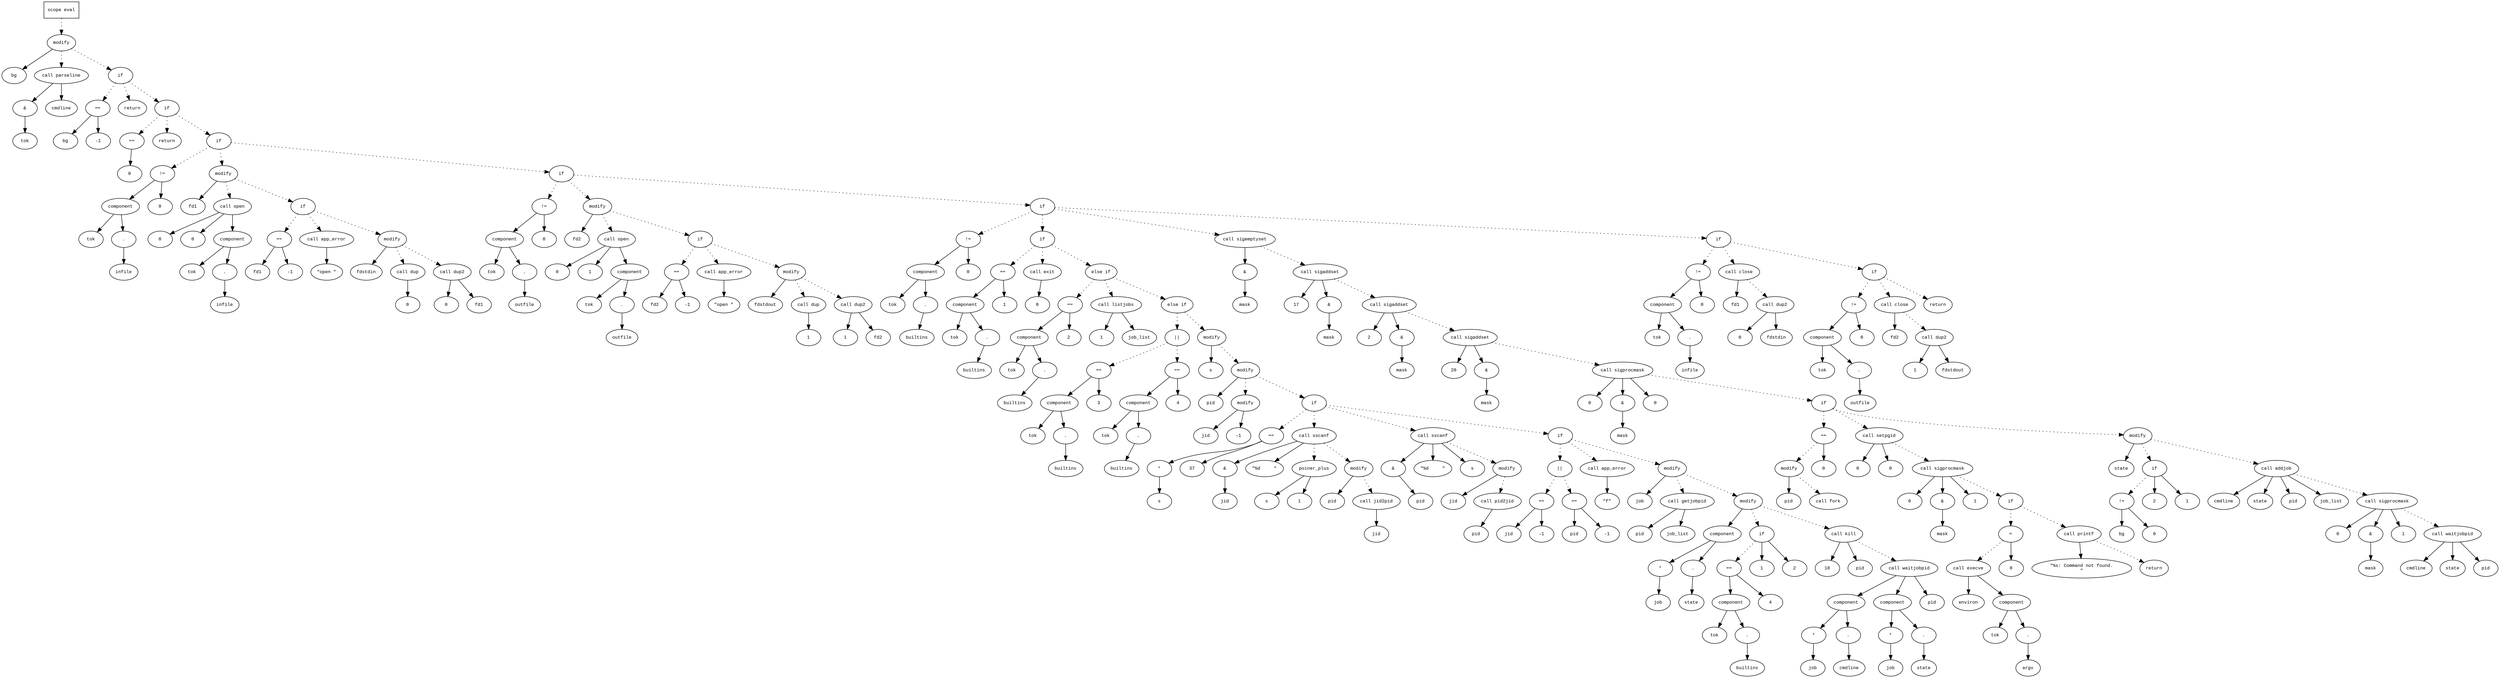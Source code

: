 digraph AST {
  graph [fontname="Times New Roman",fontsize=10];
  node  [fontname="Courier New",fontsize=10];
  edge  [fontname="Times New Roman",fontsize=10];

  node1 [label="scope eval",shape=box];
  node2 [label="modify",shape=ellipse];
  node3 [label="bg",shape=ellipse];
  node2 -> node3;
  node4 [label="call parseline",shape=ellipse];
  node5 [label="&",shape=ellipse];
  node4 -> node5;
  node6 [label="tok",shape=ellipse];
  node5 -> node6;
  node7 [label="cmdline",shape=ellipse];
  node4 -> node7;
  node2 -> node4 [style=dotted];
  node1 -> node2 [style=dotted];
  node8 [label="if",shape=ellipse];
  node2 -> node8 [style=dotted];
  node9 [label="==",shape=ellipse];
  node10 [label="bg",shape=ellipse];
  node9 -> node10;
  node11 [label="-1",shape=ellipse];
  node9 -> node11;
  node8 -> node9 [style=dotted];
  node12 [label="return",shape=ellipse];
  node8 -> node12 [style=dotted];
  node13 [label="if",shape=ellipse];
  node8 -> node13 [style=dotted];
  node14 [label="==",shape=ellipse];
  node15 [label="0",shape=ellipse];
  node14 -> node15;
  node13 -> node14 [style=dotted];
  node16 [label="return",shape=ellipse];
  node13 -> node16 [style=dotted];
  node17 [label="if",shape=ellipse];
  node13 -> node17 [style=dotted];
  node18 [label="!=",shape=ellipse];
  node19 [label="component",shape=ellipse];
  node18 -> node19;
  node20 [label="tok",shape=ellipse];
  node19 -> node20;
  node21 [label=".",shape=ellipse];
  node19 -> node21;
  node22 [label="infile",shape=ellipse];
  node21 -> node22;
  node23 [label="0",shape=ellipse];
  node18 -> node23;
  node17 -> node18 [style=dotted];
  node24 [label="modify",shape=ellipse];
  node25 [label="fd1",shape=ellipse];
  node24 -> node25;
  node26 [label="call open",shape=ellipse];
  node27 [label="0",shape=ellipse];
  node26 -> node27;
  node28 [label="0",shape=ellipse];
  node26 -> node28;
  node29 [label="component",shape=ellipse];
  node26 -> node29;
  node30 [label="tok",shape=ellipse];
  node29 -> node30;
  node31 [label=".",shape=ellipse];
  node29 -> node31;
  node32 [label="infile",shape=ellipse];
  node31 -> node32;
  node24 -> node26 [style=dotted];
  node17 -> node24 [style=dotted];
  node33 [label="if",shape=ellipse];
  node24 -> node33 [style=dotted];
  node34 [label="==",shape=ellipse];
  node35 [label="fd1",shape=ellipse];
  node34 -> node35;
  node36 [label="-1",shape=ellipse];
  node34 -> node36;
  node33 -> node34 [style=dotted];
  node37 [label="call app_error",shape=ellipse];
  node38 [label="\"open \"",shape=ellipse];
  node37 -> node38;
  node33 -> node37 [style=dotted];
  node39 [label="modify",shape=ellipse];
  node40 [label="fdstdin",shape=ellipse];
  node39 -> node40;
  node41 [label="call dup",shape=ellipse];
  node42 [label="0",shape=ellipse];
  node41 -> node42;
  node39 -> node41 [style=dotted];
  node33 -> node39 [style=dotted];
  node43 [label="call dup2",shape=ellipse];
  node44 [label="0",shape=ellipse];
  node43 -> node44;
  node45 [label="fd1",shape=ellipse];
  node43 -> node45;
  node39 -> node43 [style=dotted];
  node46 [label="if",shape=ellipse];
  node17 -> node46 [style=dotted];
  node47 [label="!=",shape=ellipse];
  node48 [label="component",shape=ellipse];
  node47 -> node48;
  node49 [label="tok",shape=ellipse];
  node48 -> node49;
  node50 [label=".",shape=ellipse];
  node48 -> node50;
  node51 [label="outfile",shape=ellipse];
  node50 -> node51;
  node52 [label="0",shape=ellipse];
  node47 -> node52;
  node46 -> node47 [style=dotted];
  node53 [label="modify",shape=ellipse];
  node54 [label="fd2",shape=ellipse];
  node53 -> node54;
  node55 [label="call open",shape=ellipse];
  node56 [label="0",shape=ellipse];
  node55 -> node56;
  node57 [label="1",shape=ellipse];
  node55 -> node57;
  node58 [label="component",shape=ellipse];
  node55 -> node58;
  node59 [label="tok",shape=ellipse];
  node58 -> node59;
  node60 [label=".",shape=ellipse];
  node58 -> node60;
  node61 [label="outfile",shape=ellipse];
  node60 -> node61;
  node53 -> node55 [style=dotted];
  node46 -> node53 [style=dotted];
  node62 [label="if",shape=ellipse];
  node53 -> node62 [style=dotted];
  node63 [label="==",shape=ellipse];
  node64 [label="fd2",shape=ellipse];
  node63 -> node64;
  node65 [label="-1",shape=ellipse];
  node63 -> node65;
  node62 -> node63 [style=dotted];
  node66 [label="call app_error",shape=ellipse];
  node67 [label="\"open \"",shape=ellipse];
  node66 -> node67;
  node62 -> node66 [style=dotted];
  node68 [label="modify",shape=ellipse];
  node69 [label="fdstdout",shape=ellipse];
  node68 -> node69;
  node70 [label="call dup",shape=ellipse];
  node71 [label="1",shape=ellipse];
  node70 -> node71;
  node68 -> node70 [style=dotted];
  node62 -> node68 [style=dotted];
  node72 [label="call dup2",shape=ellipse];
  node73 [label="1",shape=ellipse];
  node72 -> node73;
  node74 [label="fd2",shape=ellipse];
  node72 -> node74;
  node68 -> node72 [style=dotted];
  node75 [label="if",shape=ellipse];
  node46 -> node75 [style=dotted];
  node76 [label="!=",shape=ellipse];
  node77 [label="component",shape=ellipse];
  node76 -> node77;
  node78 [label="tok",shape=ellipse];
  node77 -> node78;
  node79 [label=".",shape=ellipse];
  node77 -> node79;
  node80 [label="builtins",shape=ellipse];
  node79 -> node80;
  node81 [label="0",shape=ellipse];
  node76 -> node81;
  node75 -> node76 [style=dotted];
  node82 [label="if",shape=ellipse];
  node75 -> node82 [style=dotted];
  node83 [label="==",shape=ellipse];
  node84 [label="component",shape=ellipse];
  node83 -> node84;
  node85 [label="tok",shape=ellipse];
  node84 -> node85;
  node86 [label=".",shape=ellipse];
  node84 -> node86;
  node87 [label="builtins",shape=ellipse];
  node86 -> node87;
  node88 [label="1",shape=ellipse];
  node83 -> node88;
  node82 -> node83 [style=dotted];
  node89 [label="call exit",shape=ellipse];
  node90 [label="0",shape=ellipse];
  node89 -> node90;
  node82 -> node89 [style=dotted];
  node91 [label="else if",shape=ellipse];
  node82 -> node91 [style=dotted];
  node92 [label="==",shape=ellipse];
  node93 [label="component",shape=ellipse];
  node92 -> node93;
  node94 [label="tok",shape=ellipse];
  node93 -> node94;
  node95 [label=".",shape=ellipse];
  node93 -> node95;
  node96 [label="builtins",shape=ellipse];
  node95 -> node96;
  node97 [label="2",shape=ellipse];
  node92 -> node97;
  node91 -> node92 [style=dotted];
  node98 [label="call listjobs",shape=ellipse];
  node99 [label="1",shape=ellipse];
  node98 -> node99;
  node100 [label="job_list",shape=ellipse];
  node98 -> node100;
  node91 -> node98 [style=dotted];
  node101 [label="else if",shape=ellipse];
  node91 -> node101 [style=dotted];
  node102 [label="||",shape=ellipse];
  node103 [label="==",shape=ellipse];
  node104 [label="component",shape=ellipse];
  node103 -> node104;
  node105 [label="tok",shape=ellipse];
  node104 -> node105;
  node106 [label=".",shape=ellipse];
  node104 -> node106;
  node107 [label="builtins",shape=ellipse];
  node106 -> node107;
  node108 [label="3",shape=ellipse];
  node103 -> node108;
  node102 -> node103 [style=dotted];
  node109 [label="==",shape=ellipse];
  node110 [label="component",shape=ellipse];
  node109 -> node110;
  node111 [label="tok",shape=ellipse];
  node110 -> node111;
  node112 [label=".",shape=ellipse];
  node110 -> node112;
  node113 [label="builtins",shape=ellipse];
  node112 -> node113;
  node114 [label="4",shape=ellipse];
  node109 -> node114;
  node102 -> node109 [style=dotted];
  node101 -> node102 [style=dotted];
  node115 [label="modify",shape=ellipse];
  node116 [label="s",shape=ellipse];
  node115 -> node116;
  node101 -> node115 [style=dotted];
  node117 [label="modify",shape=ellipse];
  node118 [label="pid",shape=ellipse];
  node117 -> node118;
  node119 [label="modify",shape=ellipse];
  node120 [label="jid",shape=ellipse];
  node119 -> node120;
  node121 [label="-1",shape=ellipse];
  node119 -> node121;
  node117 -> node119 [style=dotted];
  node115 -> node117 [style=dotted];
  node122 [label="if",shape=ellipse];
  node117 -> node122 [style=dotted];
  node123 [label="==",shape=ellipse];
  node124 [label="*",shape=ellipse];
  node125 [label="s",shape=ellipse];
  node124 -> node125;
  node123 -> node124;
  node126 [label="37",shape=ellipse];
  node123 -> node126;
  node122 -> node123 [style=dotted];
  node127 [label="call sscanf",shape=ellipse];
  node128 [label="&",shape=ellipse];
  node127 -> node128;
  node129 [label="jid",shape=ellipse];
  node128 -> node129;
  node130 [label="\"%d     \"",shape=ellipse];
  node127 -> node130;
  node131 [label="poiner_plus",shape=ellipse];
  node132 [label="s",shape=ellipse];
  node131 -> node132;
  node133 [label="1",shape=ellipse];
  node131 -> node133;
  node127 -> node131 [style=dotted];
  node122 -> node127 [style=dotted];
  node134 [label="modify",shape=ellipse];
  node135 [label="pid",shape=ellipse];
  node134 -> node135;
  node136 [label="call jid2pid",shape=ellipse];
  node137 [label="jid",shape=ellipse];
  node136 -> node137;
  node134 -> node136 [style=dotted];
  node127 -> node134 [style=dotted];
  node138 [label="call sscanf",shape=ellipse];
  node139 [label="&",shape=ellipse];
  node138 -> node139;
  node140 [label="pid",shape=ellipse];
  node139 -> node140;
  node141 [label="\"%d     \"",shape=ellipse];
  node138 -> node141;
  node142 [label="s",shape=ellipse];
  node138 -> node142;
  node122 -> node138 [style=dotted];
  node143 [label="modify",shape=ellipse];
  node144 [label="jid",shape=ellipse];
  node143 -> node144;
  node145 [label="call pid2jid",shape=ellipse];
  node146 [label="pid",shape=ellipse];
  node145 -> node146;
  node143 -> node145 [style=dotted];
  node138 -> node143 [style=dotted];
  node147 [label="if",shape=ellipse];
  node122 -> node147 [style=dotted];
  node148 [label="||",shape=ellipse];
  node149 [label="==",shape=ellipse];
  node150 [label="jid",shape=ellipse];
  node149 -> node150;
  node151 [label="-1",shape=ellipse];
  node149 -> node151;
  node148 -> node149 [style=dotted];
  node152 [label="==",shape=ellipse];
  node153 [label="pid",shape=ellipse];
  node152 -> node153;
  node154 [label="-1",shape=ellipse];
  node152 -> node154;
  node148 -> node152 [style=dotted];
  node147 -> node148 [style=dotted];
  node155 [label="call app_error",shape=ellipse];
  node156 [label="\"f\"",shape=ellipse];
  node155 -> node156;
  node147 -> node155 [style=dotted];
  node157 [label="modify",shape=ellipse];
  node158 [label="job",shape=ellipse];
  node157 -> node158;
  node159 [label="call getjobpid",shape=ellipse];
  node160 [label="pid",shape=ellipse];
  node159 -> node160;
  node161 [label="job_list",shape=ellipse];
  node159 -> node161;
  node157 -> node159 [style=dotted];
  node147 -> node157 [style=dotted];
  node162 [label="modify",shape=ellipse];
  node163 [label="component",shape=ellipse];
  node162 -> node163;
  node164 [label="*",shape=ellipse];
  node165 [label="job",shape=ellipse];
  node164 -> node165;
  node163 -> node164;
  node166 [label=".",shape=ellipse];
  node163 -> node166;
  node167 [label="state",shape=ellipse];
  node166 -> node167;
  node168 [label="if",shape=ellipse];
  node162 -> node168 [style=dotted];
  node169 [label="==",shape=ellipse];
  node170 [label="component",shape=ellipse];
  node169 -> node170;
  node171 [label="tok",shape=ellipse];
  node170 -> node171;
  node172 [label=".",shape=ellipse];
  node170 -> node172;
  node173 [label="builtins",shape=ellipse];
  node172 -> node173;
  node174 [label="4",shape=ellipse];
  node169 -> node174;
  node168 -> node169 [style=dotted];
  node175 [label="1",shape=ellipse];
  node168 -> node175;
  node176 [label="2",shape=ellipse];
  node168 -> node176;
  node157 -> node162 [style=dotted];
  node177 [label="call kill",shape=ellipse];
  node178 [label="18",shape=ellipse];
  node177 -> node178;
  node179 [label="pid",shape=ellipse];
  node177 -> node179;
  node162 -> node177 [style=dotted];
  node180 [label="call waitjobpid",shape=ellipse];
  node181 [label="component",shape=ellipse];
  node180 -> node181;
  node182 [label="*",shape=ellipse];
  node183 [label="job",shape=ellipse];
  node182 -> node183;
  node181 -> node182;
  node184 [label=".",shape=ellipse];
  node181 -> node184;
  node185 [label="cmdline",shape=ellipse];
  node184 -> node185;
  node186 [label="component",shape=ellipse];
  node180 -> node186;
  node187 [label="*",shape=ellipse];
  node188 [label="job",shape=ellipse];
  node187 -> node188;
  node186 -> node187;
  node189 [label=".",shape=ellipse];
  node186 -> node189;
  node190 [label="state",shape=ellipse];
  node189 -> node190;
  node191 [label="pid",shape=ellipse];
  node180 -> node191;
  node177 -> node180 [style=dotted];
  node192 [label="call sigemptyset",shape=ellipse];
  node193 [label="&",shape=ellipse];
  node192 -> node193;
  node194 [label="mask",shape=ellipse];
  node193 -> node194;
  node75 -> node192 [style=dotted];
  node195 [label="call sigaddset",shape=ellipse];
  node196 [label="17",shape=ellipse];
  node195 -> node196;
  node197 [label="&",shape=ellipse];
  node195 -> node197;
  node198 [label="mask",shape=ellipse];
  node197 -> node198;
  node192 -> node195 [style=dotted];
  node199 [label="call sigaddset",shape=ellipse];
  node200 [label="2",shape=ellipse];
  node199 -> node200;
  node201 [label="&",shape=ellipse];
  node199 -> node201;
  node202 [label="mask",shape=ellipse];
  node201 -> node202;
  node195 -> node199 [style=dotted];
  node203 [label="call sigaddset",shape=ellipse];
  node204 [label="20",shape=ellipse];
  node203 -> node204;
  node205 [label="&",shape=ellipse];
  node203 -> node205;
  node206 [label="mask",shape=ellipse];
  node205 -> node206;
  node199 -> node203 [style=dotted];
  node207 [label="call sigprocmask",shape=ellipse];
  node208 [label="0",shape=ellipse];
  node207 -> node208;
  node209 [label="&",shape=ellipse];
  node207 -> node209;
  node210 [label="mask",shape=ellipse];
  node209 -> node210;
  node211 [label="0",shape=ellipse];
  node207 -> node211;
  node203 -> node207 [style=dotted];
  node212 [label="if",shape=ellipse];
  node207 -> node212 [style=dotted];
  node213 [label="==",shape=ellipse];
  node214 [label="modify",shape=ellipse];
  node215 [label="pid",shape=ellipse];
  node214 -> node215;
  node216 [label="call fork",shape=ellipse];
  node214 -> node216 [style=dotted];
  node213 -> node214 [style=dotted];
  node217 [label="0",shape=ellipse];
  node213 -> node217;
  node212 -> node213 [style=dotted];
  node218 [label="call setpgid",shape=ellipse];
  node219 [label="0",shape=ellipse];
  node218 -> node219;
  node220 [label="0",shape=ellipse];
  node218 -> node220;
  node212 -> node218 [style=dotted];
  node221 [label="call sigprocmask",shape=ellipse];
  node222 [label="0",shape=ellipse];
  node221 -> node222;
  node223 [label="&",shape=ellipse];
  node221 -> node223;
  node224 [label="mask",shape=ellipse];
  node223 -> node224;
  node225 [label="1",shape=ellipse];
  node221 -> node225;
  node218 -> node221 [style=dotted];
  node226 [label="if",shape=ellipse];
  node221 -> node226 [style=dotted];
  node227 [label="<",shape=ellipse];
  node228 [label="call execve",shape=ellipse];
  node229 [label="environ",shape=ellipse];
  node228 -> node229;
  node230 [label="component",shape=ellipse];
  node228 -> node230;
  node231 [label="tok",shape=ellipse];
  node230 -> node231;
  node232 [label=".",shape=ellipse];
  node230 -> node232;
  node233 [label="argv",shape=ellipse];
  node232 -> node233;
  node227 -> node228 [style=dotted];
  node234 [label="0",shape=ellipse];
  node227 -> node234;
  node226 -> node227 [style=dotted];
  node235 [label="call printf",shape=ellipse];
  node236 [label="\"%s: Command not found.
\"",shape=ellipse];
  node235 -> node236;
  node226 -> node235 [style=dotted];
  node237 [label="return",shape=ellipse];
  node235 -> node237 [style=dotted];
  node238 [label="modify",shape=ellipse];
  node239 [label="state",shape=ellipse];
  node238 -> node239;
  node240 [label="if",shape=ellipse];
  node238 -> node240 [style=dotted];
  node241 [label="!=",shape=ellipse];
  node242 [label="bg",shape=ellipse];
  node241 -> node242;
  node243 [label="0",shape=ellipse];
  node241 -> node243;
  node240 -> node241 [style=dotted];
  node244 [label="2",shape=ellipse];
  node240 -> node244;
  node245 [label="1",shape=ellipse];
  node240 -> node245;
  node212 -> node238 [style=dotted];
  node246 [label="call addjob",shape=ellipse];
  node247 [label="cmdline",shape=ellipse];
  node246 -> node247;
  node248 [label="state",shape=ellipse];
  node246 -> node248;
  node249 [label="pid",shape=ellipse];
  node246 -> node249;
  node250 [label="job_list",shape=ellipse];
  node246 -> node250;
  node238 -> node246 [style=dotted];
  node251 [label="call sigprocmask",shape=ellipse];
  node252 [label="0",shape=ellipse];
  node251 -> node252;
  node253 [label="&",shape=ellipse];
  node251 -> node253;
  node254 [label="mask",shape=ellipse];
  node253 -> node254;
  node255 [label="1",shape=ellipse];
  node251 -> node255;
  node246 -> node251 [style=dotted];
  node256 [label="call waitjobpid",shape=ellipse];
  node257 [label="cmdline",shape=ellipse];
  node256 -> node257;
  node258 [label="state",shape=ellipse];
  node256 -> node258;
  node259 [label="pid",shape=ellipse];
  node256 -> node259;
  node251 -> node256 [style=dotted];
  node260 [label="if",shape=ellipse];
  node75 -> node260 [style=dotted];
  node261 [label="!=",shape=ellipse];
  node262 [label="component",shape=ellipse];
  node261 -> node262;
  node263 [label="tok",shape=ellipse];
  node262 -> node263;
  node264 [label=".",shape=ellipse];
  node262 -> node264;
  node265 [label="infile",shape=ellipse];
  node264 -> node265;
  node266 [label="0",shape=ellipse];
  node261 -> node266;
  node260 -> node261 [style=dotted];
  node267 [label="call close",shape=ellipse];
  node268 [label="fd1",shape=ellipse];
  node267 -> node268;
  node260 -> node267 [style=dotted];
  node269 [label="call dup2",shape=ellipse];
  node270 [label="0",shape=ellipse];
  node269 -> node270;
  node271 [label="fdstdin",shape=ellipse];
  node269 -> node271;
  node267 -> node269 [style=dotted];
  node272 [label="if",shape=ellipse];
  node260 -> node272 [style=dotted];
  node273 [label="!=",shape=ellipse];
  node274 [label="component",shape=ellipse];
  node273 -> node274;
  node275 [label="tok",shape=ellipse];
  node274 -> node275;
  node276 [label=".",shape=ellipse];
  node274 -> node276;
  node277 [label="outfile",shape=ellipse];
  node276 -> node277;
  node278 [label="0",shape=ellipse];
  node273 -> node278;
  node272 -> node273 [style=dotted];
  node279 [label="call close",shape=ellipse];
  node280 [label="fd2",shape=ellipse];
  node279 -> node280;
  node272 -> node279 [style=dotted];
  node281 [label="call dup2",shape=ellipse];
  node282 [label="1",shape=ellipse];
  node281 -> node282;
  node283 [label="fdstdout",shape=ellipse];
  node281 -> node283;
  node279 -> node281 [style=dotted];
  node284 [label="return",shape=ellipse];
  node272 -> node284 [style=dotted];
} 